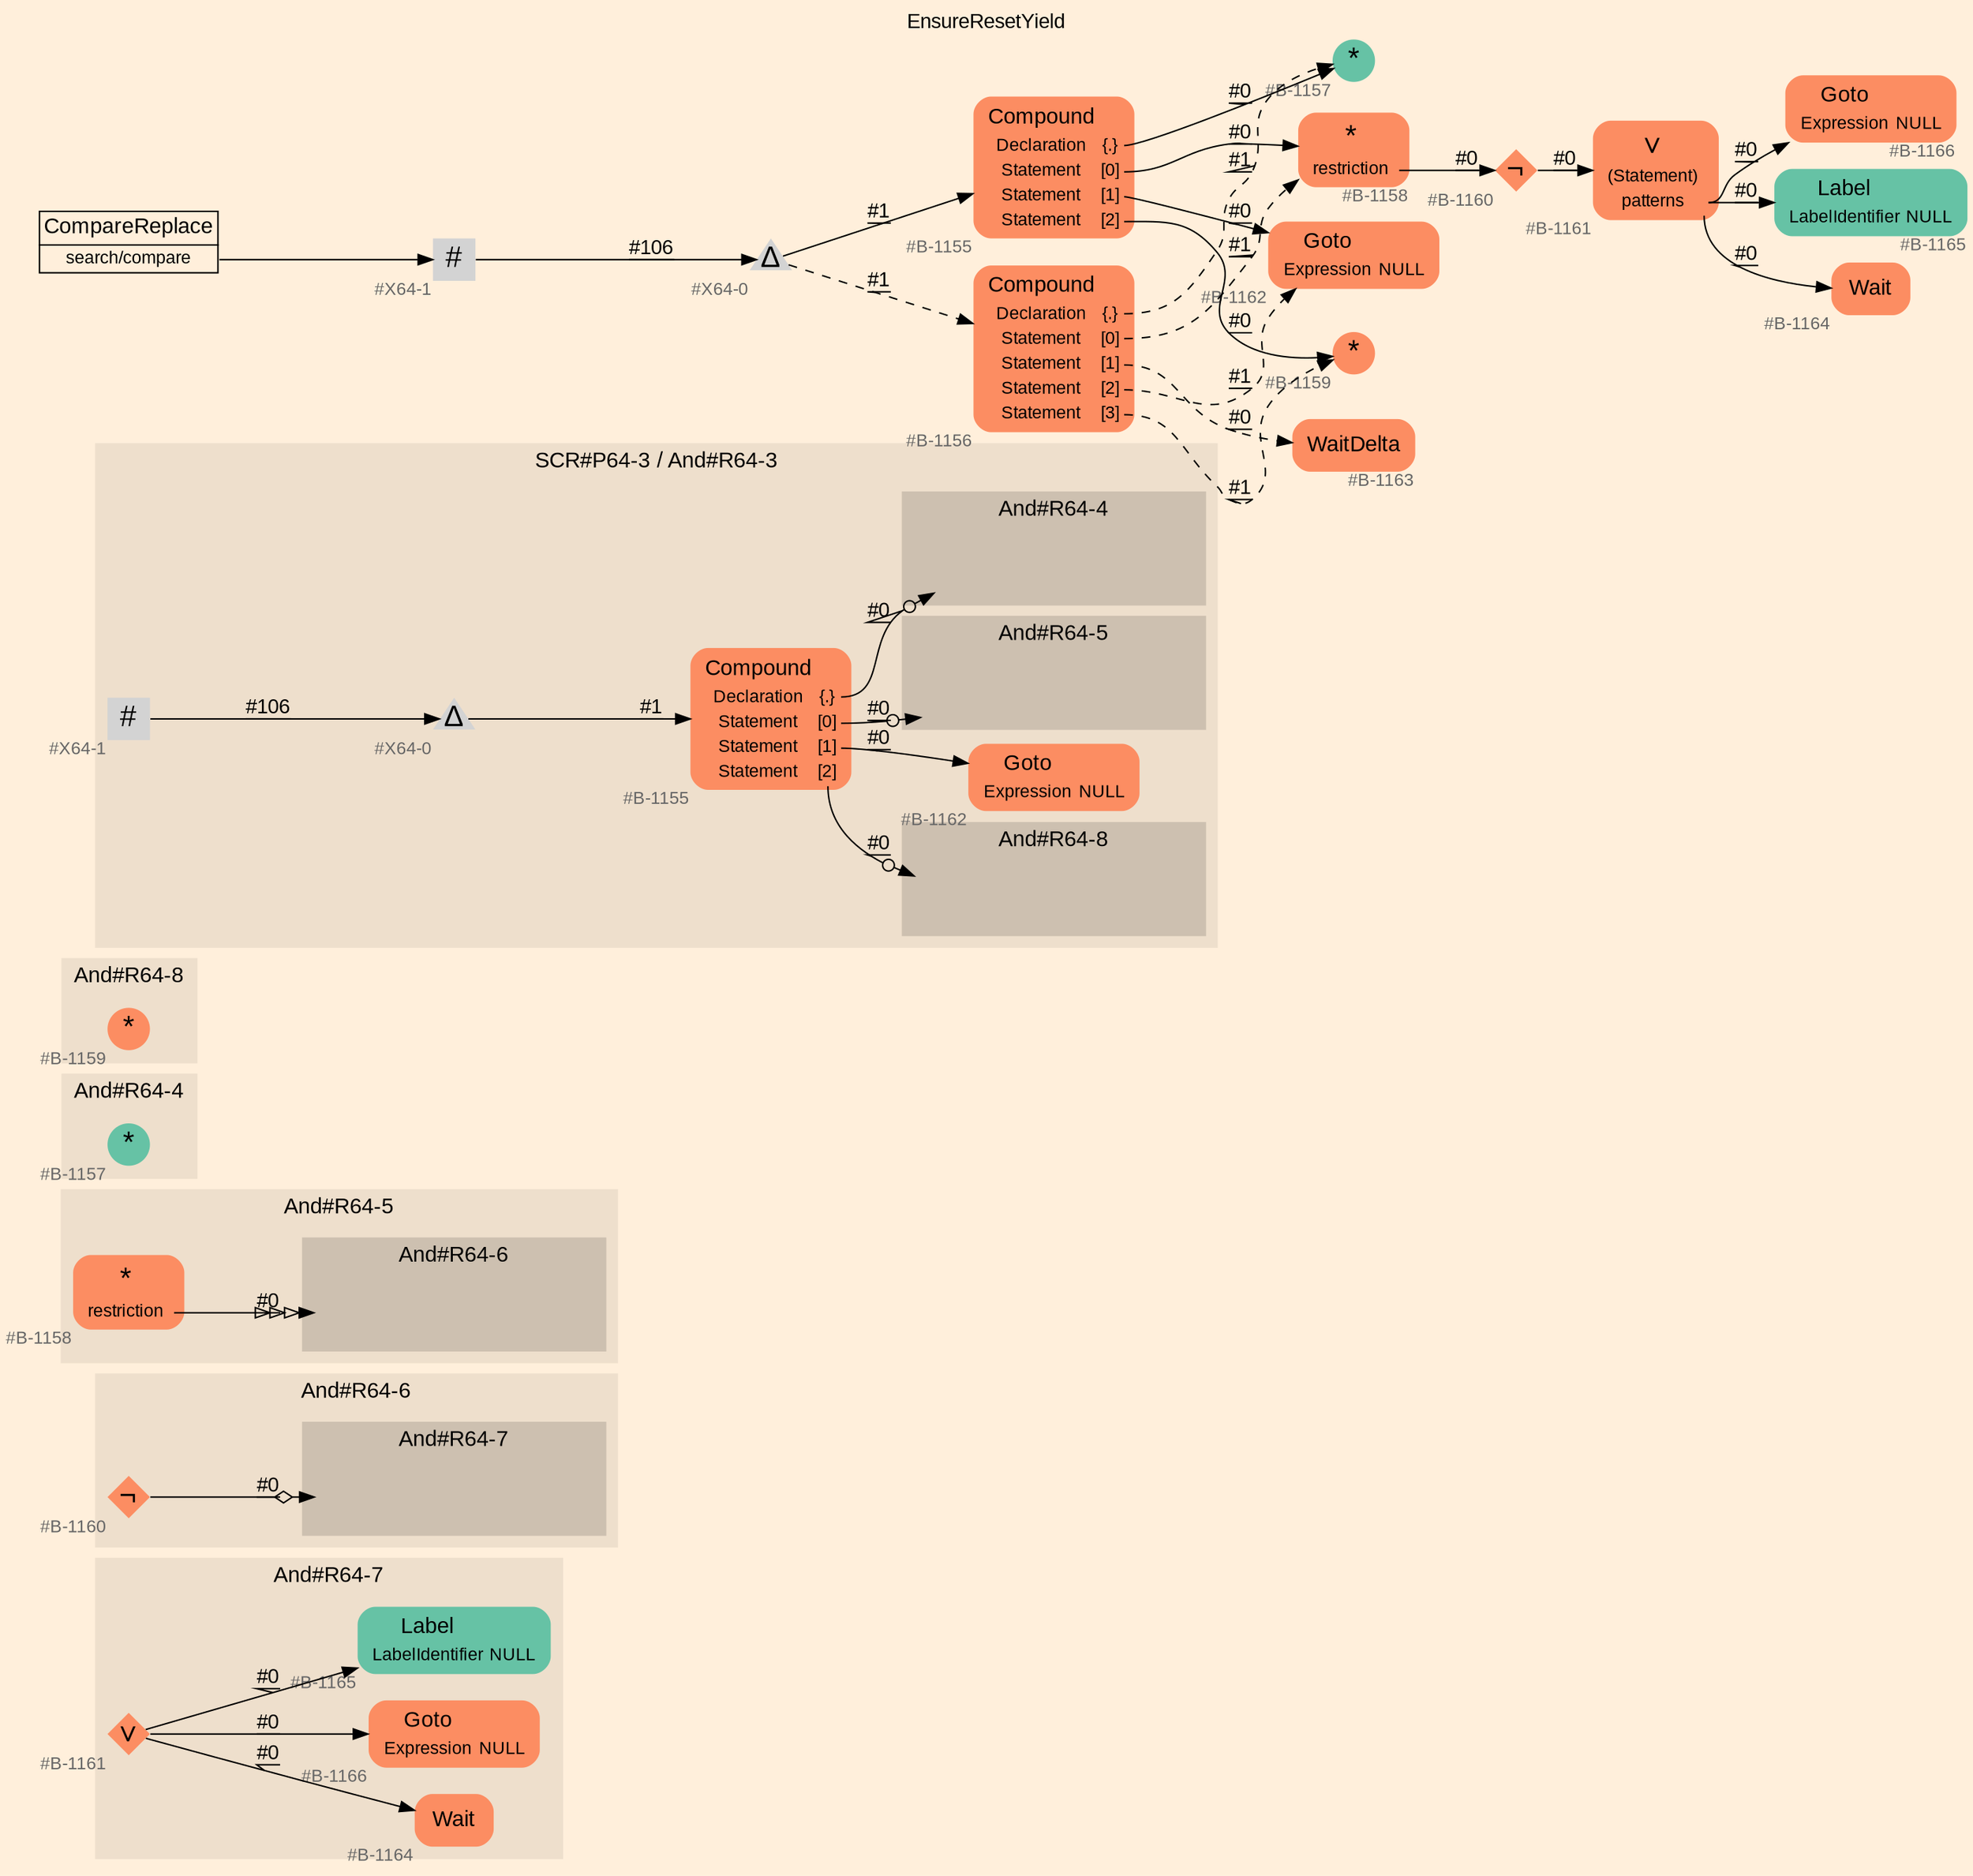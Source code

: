 digraph "EnsureResetYield" {
label = "EnsureResetYield"
labelloc = t
graph [
    rankdir = "LR"
    ranksep = 0.3
    bgcolor = antiquewhite1
    color = black
    fontcolor = black
    fontname = "Arial"
];
node [
    fontname = "Arial"
];
edge [
    fontname = "Arial"
];

// -------------------- figure And#R64-7 --------------------
// -------- region And#R64-7 ----------
subgraph "clusterAnd#R64-7" {
    label = "And#R64-7"
    style = "filled"
    color = antiquewhite2
    fontsize = "15"
    // -------- block And#R64-7/#B-1161 ----------
    "And#R64-7/#B-1161" [
        fillcolor = "/set28/2"
        xlabel = "#B-1161"
        fontsize = "12"
        fontcolor = grey40
        shape = "diamond"
        label = <<FONT COLOR="black" POINT-SIZE="20">∨</FONT>>
        style = "filled"
        penwidth = 0.0
        fixedsize = true
        width = 0.4
        height = 0.4
    ];
    
    // -------- block And#R64-7/#B-1166 ----------
    "And#R64-7/#B-1166" [
        fillcolor = "/set28/2"
        xlabel = "#B-1166"
        fontsize = "12"
        fontcolor = grey40
        shape = "plaintext"
        label = <<TABLE BORDER="0" CELLBORDER="0" CELLSPACING="0">
         <TR><TD><FONT COLOR="black" POINT-SIZE="15">Goto</FONT></TD></TR>
         <TR><TD><FONT COLOR="black" POINT-SIZE="12">Expression</FONT></TD><TD PORT="port0"><FONT COLOR="black" POINT-SIZE="12">NULL</FONT></TD></TR>
        </TABLE>>
        style = "rounded,filled"
    ];
    
    // -------- block And#R64-7/#B-1165 ----------
    "And#R64-7/#B-1165" [
        fillcolor = "/set28/1"
        xlabel = "#B-1165"
        fontsize = "12"
        fontcolor = grey40
        shape = "plaintext"
        label = <<TABLE BORDER="0" CELLBORDER="0" CELLSPACING="0">
         <TR><TD><FONT COLOR="black" POINT-SIZE="15">Label</FONT></TD></TR>
         <TR><TD><FONT COLOR="black" POINT-SIZE="12">LabelIdentifier</FONT></TD><TD PORT="port0"><FONT COLOR="black" POINT-SIZE="12">NULL</FONT></TD></TR>
        </TABLE>>
        style = "rounded,filled"
    ];
    
    // -------- block And#R64-7/#B-1164 ----------
    "And#R64-7/#B-1164" [
        fillcolor = "/set28/2"
        xlabel = "#B-1164"
        fontsize = "12"
        fontcolor = grey40
        shape = "plaintext"
        label = <<TABLE BORDER="0" CELLBORDER="0" CELLSPACING="0">
         <TR><TD><FONT COLOR="black" POINT-SIZE="15">Wait</FONT></TD></TR>
        </TABLE>>
        style = "rounded,filled"
    ];
    
}

"And#R64-7/#B-1161" -> "And#R64-7/#B-1166" [
    label = "#0"
    decorate = true
    color = black
    fontcolor = black
];

"And#R64-7/#B-1161" -> "And#R64-7/#B-1165" [
    label = "#0"
    decorate = true
    color = black
    fontcolor = black
];

"And#R64-7/#B-1161" -> "And#R64-7/#B-1164" [
    label = "#0"
    decorate = true
    color = black
    fontcolor = black
];


// -------------------- figure And#R64-6 --------------------
// -------- region And#R64-6 ----------
subgraph "clusterAnd#R64-6" {
    label = "And#R64-6"
    style = "filled"
    color = antiquewhite2
    fontsize = "15"
    // -------- block And#R64-6/#B-1160 ----------
    "And#R64-6/#B-1160" [
        fillcolor = "/set28/2"
        xlabel = "#B-1160"
        fontsize = "12"
        fontcolor = grey40
        shape = "diamond"
        label = <<FONT COLOR="black" POINT-SIZE="20">¬</FONT>>
        style = "filled"
        penwidth = 0.0
        fixedsize = true
        width = 0.4
        height = 0.4
    ];
    
    // -------- region And#R64-6/And#R64-7 ----------
    subgraph "clusterAnd#R64-6/And#R64-7" {
        label = "And#R64-7"
        style = "filled"
        color = antiquewhite3
        fontsize = "15"
        // -------- block And#R64-6/And#R64-7/#B-1161 ----------
        "And#R64-6/And#R64-7/#B-1161" [
            fillcolor = "/set28/2"
            xlabel = "#B-1161"
            fontsize = "12"
            fontcolor = grey40
            shape = "none"
            style = "invisible"
        ];
        
    }
    
}

"And#R64-6/#B-1160" -> "And#R64-6/And#R64-7/#B-1161" [
    arrowhead="normalnoneodiamond"
    label = "#0"
    decorate = true
    color = black
    fontcolor = black
];


// -------------------- figure And#R64-5 --------------------
// -------- region And#R64-5 ----------
subgraph "clusterAnd#R64-5" {
    label = "And#R64-5"
    style = "filled"
    color = antiquewhite2
    fontsize = "15"
    // -------- block And#R64-5/#B-1158 ----------
    "And#R64-5/#B-1158" [
        fillcolor = "/set28/2"
        xlabel = "#B-1158"
        fontsize = "12"
        fontcolor = grey40
        shape = "plaintext"
        label = <<TABLE BORDER="0" CELLBORDER="0" CELLSPACING="0">
         <TR><TD><FONT COLOR="black" POINT-SIZE="20">*</FONT></TD></TR>
         <TR><TD><FONT COLOR="black" POINT-SIZE="12">restriction</FONT></TD><TD PORT="port0"></TD></TR>
        </TABLE>>
        style = "rounded,filled"
    ];
    
    // -------- region And#R64-5/And#R64-6 ----------
    subgraph "clusterAnd#R64-5/And#R64-6" {
        label = "And#R64-6"
        style = "filled"
        color = antiquewhite3
        fontsize = "15"
        // -------- block And#R64-5/And#R64-6/#B-1160 ----------
        "And#R64-5/And#R64-6/#B-1160" [
            fillcolor = "/set28/2"
            xlabel = "#B-1160"
            fontsize = "12"
            fontcolor = grey40
            shape = "none"
            style = "invisible"
        ];
        
    }
    
}

"And#R64-5/#B-1158":port0 -> "And#R64-5/And#R64-6/#B-1160" [
    arrowhead="normalonormalonormalonormal"
    label = "#0"
    decorate = true
    color = black
    fontcolor = black
];


// -------------------- figure And#R64-4 --------------------
// -------- region And#R64-4 ----------
subgraph "clusterAnd#R64-4" {
    label = "And#R64-4"
    style = "filled"
    color = antiquewhite2
    fontsize = "15"
    // -------- block And#R64-4/#B-1157 ----------
    "And#R64-4/#B-1157" [
        fillcolor = "/set28/1"
        xlabel = "#B-1157"
        fontsize = "12"
        fontcolor = grey40
        shape = "circle"
        label = <<FONT COLOR="black" POINT-SIZE="20">*</FONT>>
        style = "filled"
        penwidth = 0.0
        fixedsize = true
        width = 0.4
        height = 0.4
    ];
    
}


// -------------------- figure And#R64-8 --------------------
// -------- region And#R64-8 ----------
subgraph "clusterAnd#R64-8" {
    label = "And#R64-8"
    style = "filled"
    color = antiquewhite2
    fontsize = "15"
    // -------- block And#R64-8/#B-1159 ----------
    "And#R64-8/#B-1159" [
        fillcolor = "/set28/2"
        xlabel = "#B-1159"
        fontsize = "12"
        fontcolor = grey40
        shape = "circle"
        label = <<FONT COLOR="black" POINT-SIZE="20">*</FONT>>
        style = "filled"
        penwidth = 0.0
        fixedsize = true
        width = 0.4
        height = 0.4
    ];
    
}


// -------------------- figure And#R64-3 --------------------
// -------- region And#R64-3 ----------
subgraph "clusterAnd#R64-3" {
    label = "SCR#P64-3 / And#R64-3"
    style = "filled"
    color = antiquewhite2
    fontsize = "15"
    // -------- block And#R64-3/#B-1162 ----------
    "And#R64-3/#B-1162" [
        fillcolor = "/set28/2"
        xlabel = "#B-1162"
        fontsize = "12"
        fontcolor = grey40
        shape = "plaintext"
        label = <<TABLE BORDER="0" CELLBORDER="0" CELLSPACING="0">
         <TR><TD><FONT COLOR="black" POINT-SIZE="15">Goto</FONT></TD></TR>
         <TR><TD><FONT COLOR="black" POINT-SIZE="12">Expression</FONT></TD><TD PORT="port0"><FONT COLOR="black" POINT-SIZE="12">NULL</FONT></TD></TR>
        </TABLE>>
        style = "rounded,filled"
    ];
    
    // -------- block And#R64-3/#B-1155 ----------
    "And#R64-3/#B-1155" [
        fillcolor = "/set28/2"
        xlabel = "#B-1155"
        fontsize = "12"
        fontcolor = grey40
        shape = "plaintext"
        label = <<TABLE BORDER="0" CELLBORDER="0" CELLSPACING="0">
         <TR><TD><FONT COLOR="black" POINT-SIZE="15">Compound</FONT></TD></TR>
         <TR><TD><FONT COLOR="black" POINT-SIZE="12">Declaration</FONT></TD><TD PORT="port0"><FONT COLOR="black" POINT-SIZE="12">{.}</FONT></TD></TR>
         <TR><TD><FONT COLOR="black" POINT-SIZE="12">Statement</FONT></TD><TD PORT="port1"><FONT COLOR="black" POINT-SIZE="12">[0]</FONT></TD></TR>
         <TR><TD><FONT COLOR="black" POINT-SIZE="12">Statement</FONT></TD><TD PORT="port2"><FONT COLOR="black" POINT-SIZE="12">[1]</FONT></TD></TR>
         <TR><TD><FONT COLOR="black" POINT-SIZE="12">Statement</FONT></TD><TD PORT="port3"><FONT COLOR="black" POINT-SIZE="12">[2]</FONT></TD></TR>
        </TABLE>>
        style = "rounded,filled"
    ];
    
    // -------- block And#R64-3/#X64-1 ----------
    "And#R64-3/#X64-1" [
        xlabel = "#X64-1"
        fontsize = "12"
        fontcolor = grey40
        shape = "square"
        label = <<FONT COLOR="black" POINT-SIZE="20">#</FONT>>
        style = "filled"
        penwidth = 0.0
        fixedsize = true
        width = 0.4
        height = 0.4
    ];
    
    // -------- block And#R64-3/#X64-0 ----------
    "And#R64-3/#X64-0" [
        xlabel = "#X64-0"
        fontsize = "12"
        fontcolor = grey40
        shape = "triangle"
        label = <<FONT COLOR="black" POINT-SIZE="20">Δ</FONT>>
        style = "filled"
        penwidth = 0.0
        fixedsize = true
        width = 0.4
        height = 0.4
    ];
    
    // -------- region And#R64-3/And#R64-4 ----------
    subgraph "clusterAnd#R64-3/And#R64-4" {
        label = "And#R64-4"
        style = "filled"
        color = antiquewhite3
        fontsize = "15"
        // -------- block And#R64-3/And#R64-4/#B-1157 ----------
        "And#R64-3/And#R64-4/#B-1157" [
            fillcolor = "/set28/1"
            xlabel = "#B-1157"
            fontsize = "12"
            fontcolor = grey40
            shape = "none"
            style = "invisible"
        ];
        
    }
    
    // -------- region And#R64-3/And#R64-5 ----------
    subgraph "clusterAnd#R64-3/And#R64-5" {
        label = "And#R64-5"
        style = "filled"
        color = antiquewhite3
        fontsize = "15"
        // -------- block And#R64-3/And#R64-5/#B-1158 ----------
        "And#R64-3/And#R64-5/#B-1158" [
            fillcolor = "/set28/2"
            xlabel = "#B-1158"
            fontsize = "12"
            fontcolor = grey40
            shape = "none"
            style = "invisible"
        ];
        
    }
    
    // -------- region And#R64-3/And#R64-8 ----------
    subgraph "clusterAnd#R64-3/And#R64-8" {
        label = "And#R64-8"
        style = "filled"
        color = antiquewhite3
        fontsize = "15"
        // -------- block And#R64-3/And#R64-8/#B-1159 ----------
        "And#R64-3/And#R64-8/#B-1159" [
            fillcolor = "/set28/2"
            xlabel = "#B-1159"
            fontsize = "12"
            fontcolor = grey40
            shape = "none"
            style = "invisible"
        ];
        
    }
    
}

"And#R64-3/#B-1155":port0 -> "And#R64-3/And#R64-4/#B-1157" [
    arrowhead="normalnoneodot"
    label = "#0"
    decorate = true
    color = black
    fontcolor = black
];

"And#R64-3/#B-1155":port1 -> "And#R64-3/And#R64-5/#B-1158" [
    arrowhead="normalnoneodot"
    label = "#0"
    decorate = true
    color = black
    fontcolor = black
];

"And#R64-3/#B-1155":port2 -> "And#R64-3/#B-1162" [
    label = "#0"
    decorate = true
    color = black
    fontcolor = black
];

"And#R64-3/#B-1155":port3 -> "And#R64-3/And#R64-8/#B-1159" [
    arrowhead="normalnoneodot"
    label = "#0"
    decorate = true
    color = black
    fontcolor = black
];

"And#R64-3/#X64-1" -> "And#R64-3/#X64-0" [
    label = "#106"
    decorate = true
    color = black
    fontcolor = black
];

"And#R64-3/#X64-0" -> "And#R64-3/#B-1155" [
    label = "#1"
    decorate = true
    color = black
    fontcolor = black
];


// -------------------- transformation figure --------------------
// -------- block CR#X64-2 ----------
"CR#X64-2" [
    fillcolor = antiquewhite1
    fontsize = "12"
    fontcolor = grey40
    shape = "plaintext"
    label = <<TABLE BORDER="0" CELLBORDER="1" CELLSPACING="0">
     <TR><TD><FONT COLOR="black" POINT-SIZE="15">CompareReplace</FONT></TD></TR>
     <TR><TD PORT="port0"><FONT COLOR="black" POINT-SIZE="12">search/compare</FONT></TD></TR>
    </TABLE>>
    style = "filled"
    color = black
];

// -------- block #X64-1 ----------
"#X64-1" [
    xlabel = "#X64-1"
    fontsize = "12"
    fontcolor = grey40
    shape = "square"
    label = <<FONT COLOR="black" POINT-SIZE="20">#</FONT>>
    style = "filled"
    penwidth = 0.0
    fixedsize = true
    width = 0.4
    height = 0.4
];

// -------- block #X64-0 ----------
"#X64-0" [
    xlabel = "#X64-0"
    fontsize = "12"
    fontcolor = grey40
    shape = "triangle"
    label = <<FONT COLOR="black" POINT-SIZE="20">Δ</FONT>>
    style = "filled"
    penwidth = 0.0
    fixedsize = true
    width = 0.4
    height = 0.4
];

// -------- block #B-1155 ----------
"#B-1155" [
    fillcolor = "/set28/2"
    xlabel = "#B-1155"
    fontsize = "12"
    fontcolor = grey40
    shape = "plaintext"
    label = <<TABLE BORDER="0" CELLBORDER="0" CELLSPACING="0">
     <TR><TD><FONT COLOR="black" POINT-SIZE="15">Compound</FONT></TD></TR>
     <TR><TD><FONT COLOR="black" POINT-SIZE="12">Declaration</FONT></TD><TD PORT="port0"><FONT COLOR="black" POINT-SIZE="12">{.}</FONT></TD></TR>
     <TR><TD><FONT COLOR="black" POINT-SIZE="12">Statement</FONT></TD><TD PORT="port1"><FONT COLOR="black" POINT-SIZE="12">[0]</FONT></TD></TR>
     <TR><TD><FONT COLOR="black" POINT-SIZE="12">Statement</FONT></TD><TD PORT="port2"><FONT COLOR="black" POINT-SIZE="12">[1]</FONT></TD></TR>
     <TR><TD><FONT COLOR="black" POINT-SIZE="12">Statement</FONT></TD><TD PORT="port3"><FONT COLOR="black" POINT-SIZE="12">[2]</FONT></TD></TR>
    </TABLE>>
    style = "rounded,filled"
];

// -------- block #B-1157 ----------
"#B-1157" [
    fillcolor = "/set28/1"
    xlabel = "#B-1157"
    fontsize = "12"
    fontcolor = grey40
    shape = "circle"
    label = <<FONT COLOR="black" POINT-SIZE="20">*</FONT>>
    style = "filled"
    penwidth = 0.0
    fixedsize = true
    width = 0.4
    height = 0.4
];

// -------- block #B-1158 ----------
"#B-1158" [
    fillcolor = "/set28/2"
    xlabel = "#B-1158"
    fontsize = "12"
    fontcolor = grey40
    shape = "plaintext"
    label = <<TABLE BORDER="0" CELLBORDER="0" CELLSPACING="0">
     <TR><TD><FONT COLOR="black" POINT-SIZE="20">*</FONT></TD></TR>
     <TR><TD><FONT COLOR="black" POINT-SIZE="12">restriction</FONT></TD><TD PORT="port0"></TD></TR>
    </TABLE>>
    style = "rounded,filled"
];

// -------- block #B-1160 ----------
"#B-1160" [
    fillcolor = "/set28/2"
    xlabel = "#B-1160"
    fontsize = "12"
    fontcolor = grey40
    shape = "diamond"
    label = <<FONT COLOR="black" POINT-SIZE="20">¬</FONT>>
    style = "filled"
    penwidth = 0.0
    fixedsize = true
    width = 0.4
    height = 0.4
];

// -------- block #B-1161 ----------
"#B-1161" [
    fillcolor = "/set28/2"
    xlabel = "#B-1161"
    fontsize = "12"
    fontcolor = grey40
    shape = "plaintext"
    label = <<TABLE BORDER="0" CELLBORDER="0" CELLSPACING="0">
     <TR><TD><FONT COLOR="black" POINT-SIZE="20">∨</FONT></TD></TR>
     <TR><TD><FONT COLOR="black" POINT-SIZE="12">(Statement)</FONT></TD><TD PORT="port0"></TD></TR>
     <TR><TD><FONT COLOR="black" POINT-SIZE="12">patterns</FONT></TD><TD PORT="port1"></TD></TR>
    </TABLE>>
    style = "rounded,filled"
];

// -------- block #B-1166 ----------
"#B-1166" [
    fillcolor = "/set28/2"
    xlabel = "#B-1166"
    fontsize = "12"
    fontcolor = grey40
    shape = "plaintext"
    label = <<TABLE BORDER="0" CELLBORDER="0" CELLSPACING="0">
     <TR><TD><FONT COLOR="black" POINT-SIZE="15">Goto</FONT></TD></TR>
     <TR><TD><FONT COLOR="black" POINT-SIZE="12">Expression</FONT></TD><TD PORT="port0"><FONT COLOR="black" POINT-SIZE="12">NULL</FONT></TD></TR>
    </TABLE>>
    style = "rounded,filled"
];

// -------- block #B-1165 ----------
"#B-1165" [
    fillcolor = "/set28/1"
    xlabel = "#B-1165"
    fontsize = "12"
    fontcolor = grey40
    shape = "plaintext"
    label = <<TABLE BORDER="0" CELLBORDER="0" CELLSPACING="0">
     <TR><TD><FONT COLOR="black" POINT-SIZE="15">Label</FONT></TD></TR>
     <TR><TD><FONT COLOR="black" POINT-SIZE="12">LabelIdentifier</FONT></TD><TD PORT="port0"><FONT COLOR="black" POINT-SIZE="12">NULL</FONT></TD></TR>
    </TABLE>>
    style = "rounded,filled"
];

// -------- block #B-1164 ----------
"#B-1164" [
    fillcolor = "/set28/2"
    xlabel = "#B-1164"
    fontsize = "12"
    fontcolor = grey40
    shape = "plaintext"
    label = <<TABLE BORDER="0" CELLBORDER="0" CELLSPACING="0">
     <TR><TD><FONT COLOR="black" POINT-SIZE="15">Wait</FONT></TD></TR>
    </TABLE>>
    style = "rounded,filled"
];

// -------- block #B-1162 ----------
"#B-1162" [
    fillcolor = "/set28/2"
    xlabel = "#B-1162"
    fontsize = "12"
    fontcolor = grey40
    shape = "plaintext"
    label = <<TABLE BORDER="0" CELLBORDER="0" CELLSPACING="0">
     <TR><TD><FONT COLOR="black" POINT-SIZE="15">Goto</FONT></TD></TR>
     <TR><TD><FONT COLOR="black" POINT-SIZE="12">Expression</FONT></TD><TD PORT="port0"><FONT COLOR="black" POINT-SIZE="12">NULL</FONT></TD></TR>
    </TABLE>>
    style = "rounded,filled"
];

// -------- block #B-1159 ----------
"#B-1159" [
    fillcolor = "/set28/2"
    xlabel = "#B-1159"
    fontsize = "12"
    fontcolor = grey40
    shape = "circle"
    label = <<FONT COLOR="black" POINT-SIZE="20">*</FONT>>
    style = "filled"
    penwidth = 0.0
    fixedsize = true
    width = 0.4
    height = 0.4
];

// -------- block #B-1156 ----------
"#B-1156" [
    fillcolor = "/set28/2"
    xlabel = "#B-1156"
    fontsize = "12"
    fontcolor = grey40
    shape = "plaintext"
    label = <<TABLE BORDER="0" CELLBORDER="0" CELLSPACING="0">
     <TR><TD><FONT COLOR="black" POINT-SIZE="15">Compound</FONT></TD></TR>
     <TR><TD><FONT COLOR="black" POINT-SIZE="12">Declaration</FONT></TD><TD PORT="port0"><FONT COLOR="black" POINT-SIZE="12">{.}</FONT></TD></TR>
     <TR><TD><FONT COLOR="black" POINT-SIZE="12">Statement</FONT></TD><TD PORT="port1"><FONT COLOR="black" POINT-SIZE="12">[0]</FONT></TD></TR>
     <TR><TD><FONT COLOR="black" POINT-SIZE="12">Statement</FONT></TD><TD PORT="port2"><FONT COLOR="black" POINT-SIZE="12">[1]</FONT></TD></TR>
     <TR><TD><FONT COLOR="black" POINT-SIZE="12">Statement</FONT></TD><TD PORT="port3"><FONT COLOR="black" POINT-SIZE="12">[2]</FONT></TD></TR>
     <TR><TD><FONT COLOR="black" POINT-SIZE="12">Statement</FONT></TD><TD PORT="port4"><FONT COLOR="black" POINT-SIZE="12">[3]</FONT></TD></TR>
    </TABLE>>
    style = "rounded,filled"
];

// -------- block #B-1163 ----------
"#B-1163" [
    fillcolor = "/set28/2"
    xlabel = "#B-1163"
    fontsize = "12"
    fontcolor = grey40
    shape = "plaintext"
    label = <<TABLE BORDER="0" CELLBORDER="0" CELLSPACING="0">
     <TR><TD><FONT COLOR="black" POINT-SIZE="15">WaitDelta</FONT></TD></TR>
    </TABLE>>
    style = "rounded,filled"
];

"CR#X64-2":port0 -> "#X64-1" [
    label = ""
    decorate = true
    color = black
    fontcolor = black
];

"#X64-1" -> "#X64-0" [
    label = "#106"
    decorate = true
    color = black
    fontcolor = black
];

"#X64-0" -> "#B-1155" [
    label = "#1"
    decorate = true
    color = black
    fontcolor = black
];

"#X64-0" -> "#B-1156" [
    style="dashed"
    label = "#1"
    decorate = true
    color = black
    fontcolor = black
];

"#B-1155":port0 -> "#B-1157" [
    label = "#0"
    decorate = true
    color = black
    fontcolor = black
];

"#B-1155":port1 -> "#B-1158" [
    label = "#0"
    decorate = true
    color = black
    fontcolor = black
];

"#B-1155":port2 -> "#B-1162" [
    label = "#0"
    decorate = true
    color = black
    fontcolor = black
];

"#B-1155":port3 -> "#B-1159" [
    label = "#0"
    decorate = true
    color = black
    fontcolor = black
];

"#B-1158":port0 -> "#B-1160" [
    label = "#0"
    decorate = true
    color = black
    fontcolor = black
];

"#B-1160" -> "#B-1161" [
    label = "#0"
    decorate = true
    color = black
    fontcolor = black
];

"#B-1161":port1 -> "#B-1166" [
    label = "#0"
    decorate = true
    color = black
    fontcolor = black
];

"#B-1161":port1 -> "#B-1165" [
    label = "#0"
    decorate = true
    color = black
    fontcolor = black
];

"#B-1161":port1 -> "#B-1164" [
    label = "#0"
    decorate = true
    color = black
    fontcolor = black
];

"#B-1156":port0 -> "#B-1157" [
    style="dashed"
    label = "#1"
    decorate = true
    color = black
    fontcolor = black
];

"#B-1156":port1 -> "#B-1158" [
    style="dashed"
    label = "#1"
    decorate = true
    color = black
    fontcolor = black
];

"#B-1156":port2 -> "#B-1163" [
    style="dashed"
    label = "#0"
    decorate = true
    color = black
    fontcolor = black
];

"#B-1156":port3 -> "#B-1162" [
    style="dashed"
    label = "#1"
    decorate = true
    color = black
    fontcolor = black
];

"#B-1156":port4 -> "#B-1159" [
    style="dashed"
    label = "#1"
    decorate = true
    color = black
    fontcolor = black
];


}
